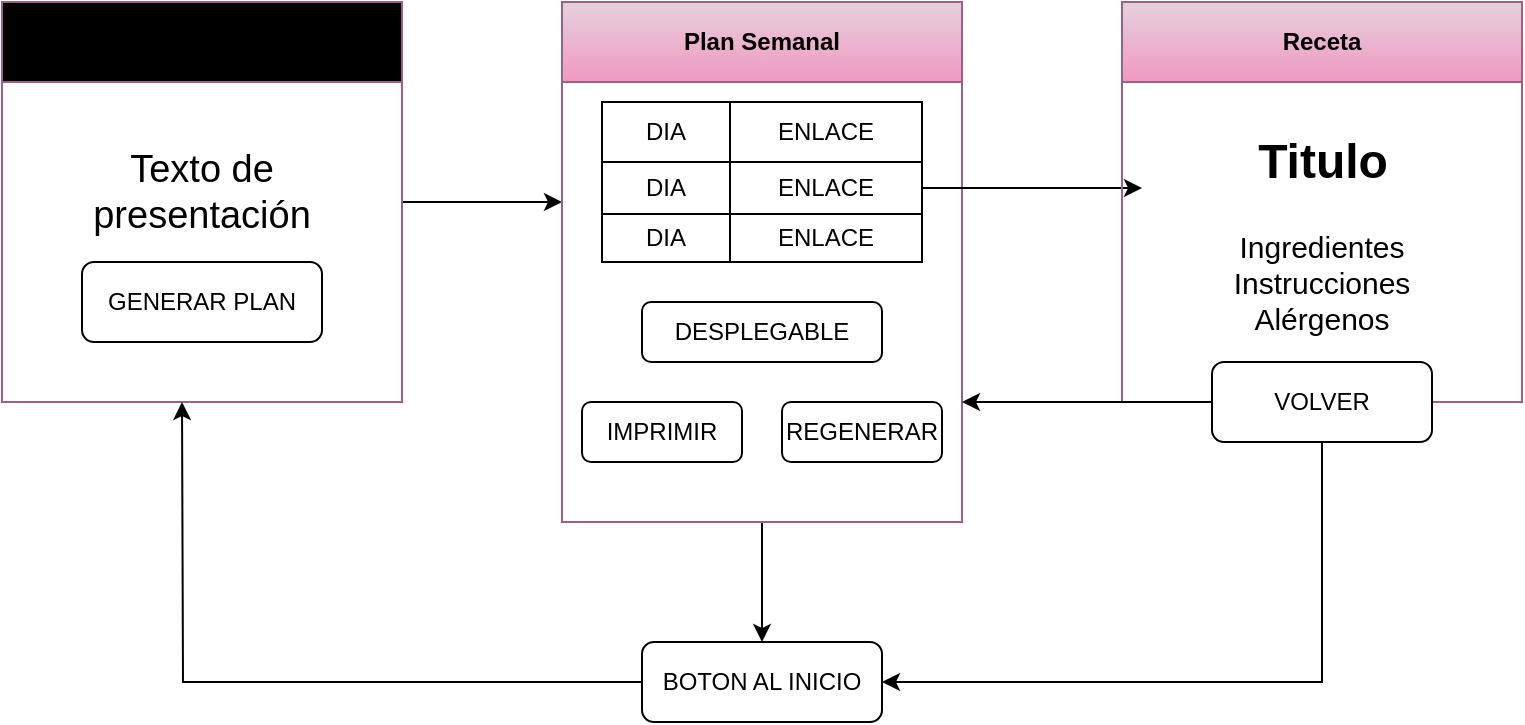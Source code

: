 <mxfile version="27.1.0">
  <diagram id="C5RBs43oDa-KdzZeNtuy" name="Page-1">
    <mxGraphModel dx="1426" dy="783" grid="1" gridSize="10" guides="1" tooltips="1" connect="1" arrows="1" fold="1" page="1" pageScale="1" pageWidth="827" pageHeight="1169" math="0" shadow="0">
      <root>
        <mxCell id="WIyWlLk6GJQsqaUBKTNV-0" />
        <mxCell id="WIyWlLk6GJQsqaUBKTNV-1" parent="WIyWlLk6GJQsqaUBKTNV-0" />
        <mxCell id="hDNuRKh95CC0ZKprfTet-27" style="edgeStyle=orthogonalEdgeStyle;rounded=0;orthogonalLoop=1;jettySize=auto;html=1;" edge="1" parent="WIyWlLk6GJQsqaUBKTNV-1" source="hDNuRKh95CC0ZKprfTet-0">
          <mxGeometry relative="1" as="geometry">
            <mxPoint x="320" y="300" as="targetPoint" />
          </mxGeometry>
        </mxCell>
        <mxCell id="hDNuRKh95CC0ZKprfTet-0" value="Inicio" style="swimlane;whiteSpace=wrap;html=1;startSize=40;fillColor=#e6d0de;strokeColor=#996185;gradientColor=light-dark(#F099BF,#B56185);" vertex="1" parent="WIyWlLk6GJQsqaUBKTNV-1">
          <mxGeometry x="40" y="200" width="200" height="200" as="geometry" />
        </mxCell>
        <mxCell id="hDNuRKh95CC0ZKprfTet-3" value="Texto de presentación" style="text;html=1;align=center;verticalAlign=middle;whiteSpace=wrap;rounded=0;fontSize=19;" vertex="1" parent="hDNuRKh95CC0ZKprfTet-0">
          <mxGeometry x="70" y="80" width="60" height="30" as="geometry" />
        </mxCell>
        <mxCell id="hDNuRKh95CC0ZKprfTet-26" value="GENERAR PLAN" style="rounded=1;whiteSpace=wrap;html=1;" vertex="1" parent="hDNuRKh95CC0ZKprfTet-0">
          <mxGeometry x="40" y="130" width="120" height="40" as="geometry" />
        </mxCell>
        <mxCell id="hDNuRKh95CC0ZKprfTet-30" style="edgeStyle=orthogonalEdgeStyle;rounded=0;orthogonalLoop=1;jettySize=auto;html=1;" edge="1" parent="WIyWlLk6GJQsqaUBKTNV-1" source="hDNuRKh95CC0ZKprfTet-1" target="hDNuRKh95CC0ZKprfTet-28">
          <mxGeometry relative="1" as="geometry" />
        </mxCell>
        <mxCell id="hDNuRKh95CC0ZKprfTet-1" value="Plan Semanal" style="swimlane;whiteSpace=wrap;html=1;startSize=40;fillColor=#e6d0de;strokeColor=#996185;gradientColor=#F099BF;" vertex="1" parent="WIyWlLk6GJQsqaUBKTNV-1">
          <mxGeometry x="320" y="200" width="200" height="260" as="geometry" />
        </mxCell>
        <mxCell id="hDNuRKh95CC0ZKprfTet-8" value="" style="childLayout=tableLayout;recursiveResize=0;shadow=0;fillColor=none;" vertex="1" parent="hDNuRKh95CC0ZKprfTet-1">
          <mxGeometry x="20" y="50" width="160" height="80" as="geometry" />
        </mxCell>
        <mxCell id="hDNuRKh95CC0ZKprfTet-9" value="" style="shape=tableRow;horizontal=0;startSize=0;swimlaneHead=0;swimlaneBody=0;top=0;left=0;bottom=0;right=0;dropTarget=0;collapsible=0;recursiveResize=0;expand=0;fontStyle=0;fillColor=none;strokeColor=inherit;" vertex="1" parent="hDNuRKh95CC0ZKprfTet-8">
          <mxGeometry width="160" height="30" as="geometry" />
        </mxCell>
        <mxCell id="hDNuRKh95CC0ZKprfTet-10" value="DIA" style="connectable=0;recursiveResize=0;strokeColor=inherit;fillColor=none;align=center;whiteSpace=wrap;html=1;" vertex="1" parent="hDNuRKh95CC0ZKprfTet-9">
          <mxGeometry width="64" height="30" as="geometry">
            <mxRectangle width="64" height="30" as="alternateBounds" />
          </mxGeometry>
        </mxCell>
        <mxCell id="hDNuRKh95CC0ZKprfTet-11" value="ENLACE" style="connectable=0;recursiveResize=0;strokeColor=inherit;fillColor=none;align=center;whiteSpace=wrap;html=1;" vertex="1" parent="hDNuRKh95CC0ZKprfTet-9">
          <mxGeometry x="64" width="96" height="30" as="geometry">
            <mxRectangle width="96" height="30" as="alternateBounds" />
          </mxGeometry>
        </mxCell>
        <mxCell id="hDNuRKh95CC0ZKprfTet-13" style="shape=tableRow;horizontal=0;startSize=0;swimlaneHead=0;swimlaneBody=0;top=0;left=0;bottom=0;right=0;dropTarget=0;collapsible=0;recursiveResize=0;expand=0;fontStyle=0;fillColor=none;strokeColor=inherit;" vertex="1" parent="hDNuRKh95CC0ZKprfTet-8">
          <mxGeometry y="30" width="160" height="26" as="geometry" />
        </mxCell>
        <mxCell id="hDNuRKh95CC0ZKprfTet-14" value="DIA" style="connectable=0;recursiveResize=0;strokeColor=inherit;fillColor=none;align=center;whiteSpace=wrap;html=1;" vertex="1" parent="hDNuRKh95CC0ZKprfTet-13">
          <mxGeometry width="64" height="26" as="geometry">
            <mxRectangle width="64" height="26" as="alternateBounds" />
          </mxGeometry>
        </mxCell>
        <mxCell id="hDNuRKh95CC0ZKprfTet-15" value="ENLACE" style="connectable=0;recursiveResize=0;strokeColor=inherit;fillColor=none;align=center;whiteSpace=wrap;html=1;" vertex="1" parent="hDNuRKh95CC0ZKprfTet-13">
          <mxGeometry x="64" width="96" height="26" as="geometry">
            <mxRectangle width="96" height="26" as="alternateBounds" />
          </mxGeometry>
        </mxCell>
        <mxCell id="hDNuRKh95CC0ZKprfTet-17" style="shape=tableRow;horizontal=0;startSize=0;swimlaneHead=0;swimlaneBody=0;top=0;left=0;bottom=0;right=0;dropTarget=0;collapsible=0;recursiveResize=0;expand=0;fontStyle=0;fillColor=none;strokeColor=inherit;" vertex="1" parent="hDNuRKh95CC0ZKprfTet-8">
          <mxGeometry y="56" width="160" height="24" as="geometry" />
        </mxCell>
        <mxCell id="hDNuRKh95CC0ZKprfTet-18" value="DIA" style="connectable=0;recursiveResize=0;strokeColor=inherit;fillColor=none;align=center;whiteSpace=wrap;html=1;" vertex="1" parent="hDNuRKh95CC0ZKprfTet-17">
          <mxGeometry width="64" height="24" as="geometry">
            <mxRectangle width="64" height="24" as="alternateBounds" />
          </mxGeometry>
        </mxCell>
        <mxCell id="hDNuRKh95CC0ZKprfTet-19" value="ENLACE" style="connectable=0;recursiveResize=0;strokeColor=inherit;fillColor=none;align=center;whiteSpace=wrap;html=1;" vertex="1" parent="hDNuRKh95CC0ZKprfTet-17">
          <mxGeometry x="64" width="96" height="24" as="geometry">
            <mxRectangle width="96" height="24" as="alternateBounds" />
          </mxGeometry>
        </mxCell>
        <mxCell id="hDNuRKh95CC0ZKprfTet-21" style="edgeStyle=orthogonalEdgeStyle;rounded=0;orthogonalLoop=1;jettySize=auto;html=1;" edge="1" parent="hDNuRKh95CC0ZKprfTet-1" source="hDNuRKh95CC0ZKprfTet-13">
          <mxGeometry relative="1" as="geometry">
            <mxPoint x="290" y="93" as="targetPoint" />
          </mxGeometry>
        </mxCell>
        <mxCell id="hDNuRKh95CC0ZKprfTet-23" value="DESPLEGABLE" style="rounded=1;whiteSpace=wrap;html=1;" vertex="1" parent="hDNuRKh95CC0ZKprfTet-1">
          <mxGeometry x="40" y="150" width="120" height="30" as="geometry" />
        </mxCell>
        <mxCell id="hDNuRKh95CC0ZKprfTet-24" value="IMPRIMIR" style="rounded=1;whiteSpace=wrap;html=1;" vertex="1" parent="hDNuRKh95CC0ZKprfTet-1">
          <mxGeometry x="10" y="200" width="80" height="30" as="geometry" />
        </mxCell>
        <mxCell id="hDNuRKh95CC0ZKprfTet-25" value="REGENERAR" style="rounded=1;whiteSpace=wrap;html=1;" vertex="1" parent="hDNuRKh95CC0ZKprfTet-1">
          <mxGeometry x="110" y="200" width="80" height="30" as="geometry" />
        </mxCell>
        <mxCell id="hDNuRKh95CC0ZKprfTet-2" value="Receta" style="swimlane;whiteSpace=wrap;html=1;startSize=40;fillColor=#e6d0de;strokeColor=#996185;gradientColor=#F099BF;" vertex="1" parent="WIyWlLk6GJQsqaUBKTNV-1">
          <mxGeometry x="600" y="200" width="200" height="200" as="geometry" />
        </mxCell>
        <mxCell id="hDNuRKh95CC0ZKprfTet-4" value="Titulo" style="text;strokeColor=none;fillColor=none;html=1;fontSize=24;fontStyle=1;verticalAlign=middle;align=center;" vertex="1" parent="hDNuRKh95CC0ZKprfTet-2">
          <mxGeometry x="50" y="60" width="100" height="40" as="geometry" />
        </mxCell>
        <mxCell id="hDNuRKh95CC0ZKprfTet-5" value="Ingredientes&lt;div&gt;Instrucciones&lt;/div&gt;&lt;div&gt;Alérgenos&lt;/div&gt;" style="text;html=1;align=center;verticalAlign=middle;whiteSpace=wrap;rounded=0;fontSize=15;" vertex="1" parent="hDNuRKh95CC0ZKprfTet-2">
          <mxGeometry x="10" y="100" width="180" height="80" as="geometry" />
        </mxCell>
        <mxCell id="hDNuRKh95CC0ZKprfTet-7" style="edgeStyle=orthogonalEdgeStyle;rounded=0;orthogonalLoop=1;jettySize=auto;html=1;" edge="1" parent="WIyWlLk6GJQsqaUBKTNV-1" source="hDNuRKh95CC0ZKprfTet-6">
          <mxGeometry relative="1" as="geometry">
            <mxPoint x="520" y="400" as="targetPoint" />
          </mxGeometry>
        </mxCell>
        <mxCell id="hDNuRKh95CC0ZKprfTet-31" style="edgeStyle=orthogonalEdgeStyle;rounded=0;orthogonalLoop=1;jettySize=auto;html=1;entryX=1;entryY=0.5;entryDx=0;entryDy=0;" edge="1" parent="WIyWlLk6GJQsqaUBKTNV-1" source="hDNuRKh95CC0ZKprfTet-6" target="hDNuRKh95CC0ZKprfTet-28">
          <mxGeometry relative="1" as="geometry">
            <mxPoint x="700" y="590" as="targetPoint" />
            <Array as="points">
              <mxPoint x="700" y="540" />
            </Array>
          </mxGeometry>
        </mxCell>
        <mxCell id="hDNuRKh95CC0ZKprfTet-6" value="VOLVER" style="rounded=1;whiteSpace=wrap;html=1;" vertex="1" parent="WIyWlLk6GJQsqaUBKTNV-1">
          <mxGeometry x="645" y="380" width="110" height="40" as="geometry" />
        </mxCell>
        <mxCell id="hDNuRKh95CC0ZKprfTet-32" style="edgeStyle=orthogonalEdgeStyle;rounded=0;orthogonalLoop=1;jettySize=auto;html=1;" edge="1" parent="WIyWlLk6GJQsqaUBKTNV-1" source="hDNuRKh95CC0ZKprfTet-28">
          <mxGeometry relative="1" as="geometry">
            <mxPoint x="130" y="400" as="targetPoint" />
          </mxGeometry>
        </mxCell>
        <mxCell id="hDNuRKh95CC0ZKprfTet-28" value="BOTON AL INICIO" style="rounded=1;whiteSpace=wrap;html=1;" vertex="1" parent="WIyWlLk6GJQsqaUBKTNV-1">
          <mxGeometry x="360" y="520" width="120" height="40" as="geometry" />
        </mxCell>
      </root>
    </mxGraphModel>
  </diagram>
</mxfile>
